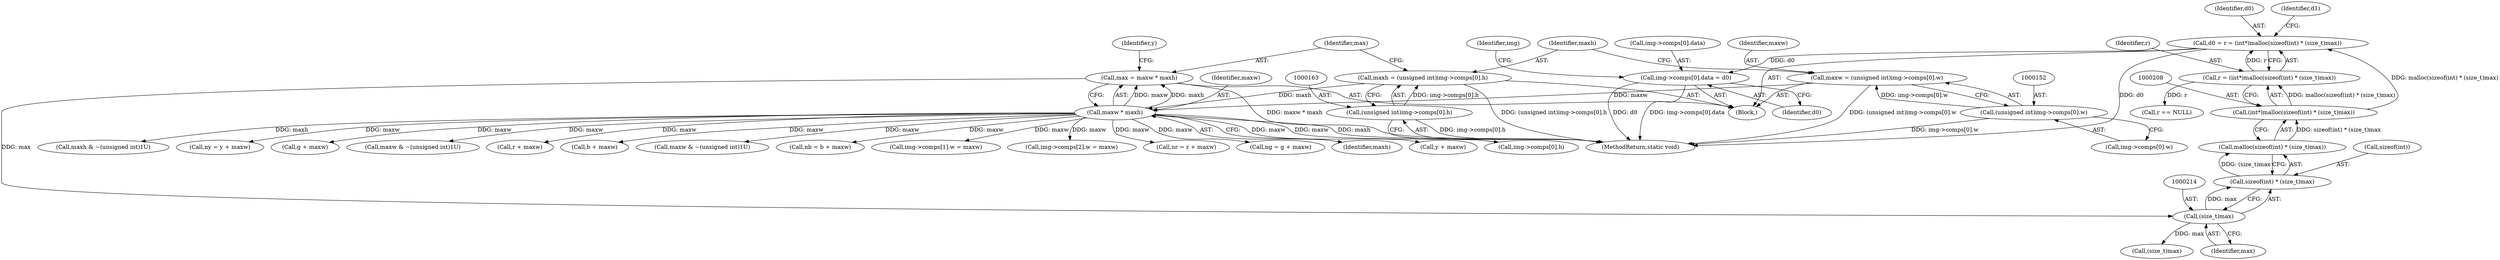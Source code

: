 digraph "0_openjpeg_15f081c89650dccee4aa4ae66f614c3fdb268767_0@array" {
"1000542" [label="(Call,img->comps[0].data = d0)"];
"1000203" [label="(Call,d0 = r = (int*)malloc(sizeof(int) * (size_t)max))"];
"1000205" [label="(Call,r = (int*)malloc(sizeof(int) * (size_t)max))"];
"1000207" [label="(Call,(int*)malloc(sizeof(int) * (size_t)max))"];
"1000209" [label="(Call,malloc(sizeof(int) * (size_t)max))"];
"1000210" [label="(Call,sizeof(int) * (size_t)max)"];
"1000213" [label="(Call,(size_t)max)"];
"1000171" [label="(Call,max = maxw * maxh)"];
"1000173" [label="(Call,maxw * maxh)"];
"1000149" [label="(Call,maxw = (unsigned int)img->comps[0].w)"];
"1000151" [label="(Call,(unsigned int)img->comps[0].w)"];
"1000160" [label="(Call,maxh = (unsigned int)img->comps[0].h)"];
"1000162" [label="(Call,(unsigned int)img->comps[0].h)"];
"1000695" [label="(MethodReturn,static void)"];
"1000226" [label="(Call,(size_t)max)"];
"1000542" [label="(Call,img->comps[0].data = d0)"];
"1000206" [label="(Identifier,r)"];
"1000283" [label="(Call,g + maxw)"];
"1000463" [label="(Call,maxw & ~(unsigned int)1U)"];
"1000244" [label="(Call,r == NULL)"];
"1000204" [label="(Identifier,d0)"];
"1000151" [label="(Call,(unsigned int)img->comps[0].w)"];
"1000278" [label="(Call,r + maxw)"];
"1000288" [label="(Call,b + maxw)"];
"1000297" [label="(Call,maxw & ~(unsigned int)1U)"];
"1000286" [label="(Call,nb = b + maxw)"];
"1000585" [label="(Call,img->comps[1].w = maxw)"];
"1000205" [label="(Call,r = (int*)malloc(sizeof(int) * (size_t)max))"];
"1000174" [label="(Identifier,maxw)"];
"1000213" [label="(Call,(size_t)max)"];
"1000207" [label="(Call,(int*)malloc(sizeof(int) * (size_t)max))"];
"1000603" [label="(Call,img->comps[2].w = maxw)"];
"1000276" [label="(Call,nr = r + maxw)"];
"1000173" [label="(Call,maxw * maxh)"];
"1000555" [label="(Identifier,img)"];
"1000150" [label="(Identifier,maxw)"];
"1000211" [label="(Call,sizeof(int))"];
"1000281" [label="(Call,ng = g + maxw)"];
"1000550" [label="(Identifier,d0)"];
"1000149" [label="(Call,maxw = (unsigned int)img->comps[0].w)"];
"1000175" [label="(Identifier,maxh)"];
"1000172" [label="(Identifier,max)"];
"1000217" [label="(Identifier,d1)"];
"1000161" [label="(Identifier,maxh)"];
"1000210" [label="(Call,sizeof(int) * (size_t)max)"];
"1000273" [label="(Call,y + maxw)"];
"1000543" [label="(Call,img->comps[0].data)"];
"1000261" [label="(Call,maxh & ~(unsigned int)1U)"];
"1000203" [label="(Call,d0 = r = (int*)malloc(sizeof(int) * (size_t)max))"];
"1000177" [label="(Identifier,y)"];
"1000271" [label="(Call,ny = y + maxw)"];
"1000209" [label="(Call,malloc(sizeof(int) * (size_t)max))"];
"1000171" [label="(Call,max = maxw * maxh)"];
"1000103" [label="(Block,)"];
"1000160" [label="(Call,maxh = (unsigned int)img->comps[0].h)"];
"1000162" [label="(Call,(unsigned int)img->comps[0].h)"];
"1000164" [label="(Call,img->comps[0].h)"];
"1000215" [label="(Identifier,max)"];
"1000153" [label="(Call,img->comps[0].w)"];
"1000542" -> "1000103"  [label="AST: "];
"1000542" -> "1000550"  [label="CFG: "];
"1000543" -> "1000542"  [label="AST: "];
"1000550" -> "1000542"  [label="AST: "];
"1000555" -> "1000542"  [label="CFG: "];
"1000542" -> "1000695"  [label="DDG: d0"];
"1000542" -> "1000695"  [label="DDG: img->comps[0].data"];
"1000203" -> "1000542"  [label="DDG: d0"];
"1000203" -> "1000103"  [label="AST: "];
"1000203" -> "1000205"  [label="CFG: "];
"1000204" -> "1000203"  [label="AST: "];
"1000205" -> "1000203"  [label="AST: "];
"1000217" -> "1000203"  [label="CFG: "];
"1000203" -> "1000695"  [label="DDG: d0"];
"1000205" -> "1000203"  [label="DDG: r"];
"1000207" -> "1000203"  [label="DDG: malloc(sizeof(int) * (size_t)max)"];
"1000205" -> "1000207"  [label="CFG: "];
"1000206" -> "1000205"  [label="AST: "];
"1000207" -> "1000205"  [label="AST: "];
"1000207" -> "1000205"  [label="DDG: malloc(sizeof(int) * (size_t)max)"];
"1000205" -> "1000244"  [label="DDG: r"];
"1000207" -> "1000209"  [label="CFG: "];
"1000208" -> "1000207"  [label="AST: "];
"1000209" -> "1000207"  [label="AST: "];
"1000209" -> "1000207"  [label="DDG: sizeof(int) * (size_t)max"];
"1000209" -> "1000210"  [label="CFG: "];
"1000210" -> "1000209"  [label="AST: "];
"1000210" -> "1000209"  [label="DDG: (size_t)max"];
"1000210" -> "1000213"  [label="CFG: "];
"1000211" -> "1000210"  [label="AST: "];
"1000213" -> "1000210"  [label="AST: "];
"1000213" -> "1000210"  [label="DDG: max"];
"1000213" -> "1000215"  [label="CFG: "];
"1000214" -> "1000213"  [label="AST: "];
"1000215" -> "1000213"  [label="AST: "];
"1000171" -> "1000213"  [label="DDG: max"];
"1000213" -> "1000226"  [label="DDG: max"];
"1000171" -> "1000103"  [label="AST: "];
"1000171" -> "1000173"  [label="CFG: "];
"1000172" -> "1000171"  [label="AST: "];
"1000173" -> "1000171"  [label="AST: "];
"1000177" -> "1000171"  [label="CFG: "];
"1000171" -> "1000695"  [label="DDG: maxw * maxh"];
"1000173" -> "1000171"  [label="DDG: maxw"];
"1000173" -> "1000171"  [label="DDG: maxh"];
"1000173" -> "1000175"  [label="CFG: "];
"1000174" -> "1000173"  [label="AST: "];
"1000175" -> "1000173"  [label="AST: "];
"1000173" -> "1000695"  [label="DDG: maxw"];
"1000173" -> "1000695"  [label="DDG: maxh"];
"1000149" -> "1000173"  [label="DDG: maxw"];
"1000160" -> "1000173"  [label="DDG: maxh"];
"1000173" -> "1000261"  [label="DDG: maxh"];
"1000173" -> "1000271"  [label="DDG: maxw"];
"1000173" -> "1000273"  [label="DDG: maxw"];
"1000173" -> "1000276"  [label="DDG: maxw"];
"1000173" -> "1000278"  [label="DDG: maxw"];
"1000173" -> "1000281"  [label="DDG: maxw"];
"1000173" -> "1000283"  [label="DDG: maxw"];
"1000173" -> "1000286"  [label="DDG: maxw"];
"1000173" -> "1000288"  [label="DDG: maxw"];
"1000173" -> "1000297"  [label="DDG: maxw"];
"1000173" -> "1000463"  [label="DDG: maxw"];
"1000173" -> "1000585"  [label="DDG: maxw"];
"1000173" -> "1000603"  [label="DDG: maxw"];
"1000149" -> "1000103"  [label="AST: "];
"1000149" -> "1000151"  [label="CFG: "];
"1000150" -> "1000149"  [label="AST: "];
"1000151" -> "1000149"  [label="AST: "];
"1000161" -> "1000149"  [label="CFG: "];
"1000149" -> "1000695"  [label="DDG: (unsigned int)img->comps[0].w"];
"1000151" -> "1000149"  [label="DDG: img->comps[0].w"];
"1000151" -> "1000153"  [label="CFG: "];
"1000152" -> "1000151"  [label="AST: "];
"1000153" -> "1000151"  [label="AST: "];
"1000151" -> "1000695"  [label="DDG: img->comps[0].w"];
"1000160" -> "1000103"  [label="AST: "];
"1000160" -> "1000162"  [label="CFG: "];
"1000161" -> "1000160"  [label="AST: "];
"1000162" -> "1000160"  [label="AST: "];
"1000172" -> "1000160"  [label="CFG: "];
"1000160" -> "1000695"  [label="DDG: (unsigned int)img->comps[0].h"];
"1000162" -> "1000160"  [label="DDG: img->comps[0].h"];
"1000162" -> "1000164"  [label="CFG: "];
"1000163" -> "1000162"  [label="AST: "];
"1000164" -> "1000162"  [label="AST: "];
"1000162" -> "1000695"  [label="DDG: img->comps[0].h"];
}
